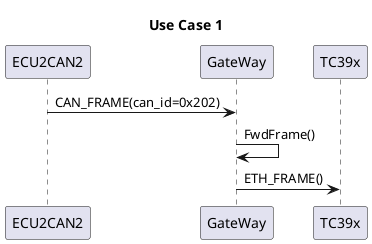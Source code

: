 @startuml
title Use Case 1

participant ECU2CAN2 as ecu2
participant GateWay as gw
participant TC39x as tc39

ecu2 -> gw : CAN_FRAME(can_id=0x202)
gw -> gw : FwdFrame()
gw -> tc39 : ETH_FRAME()
@enduml
